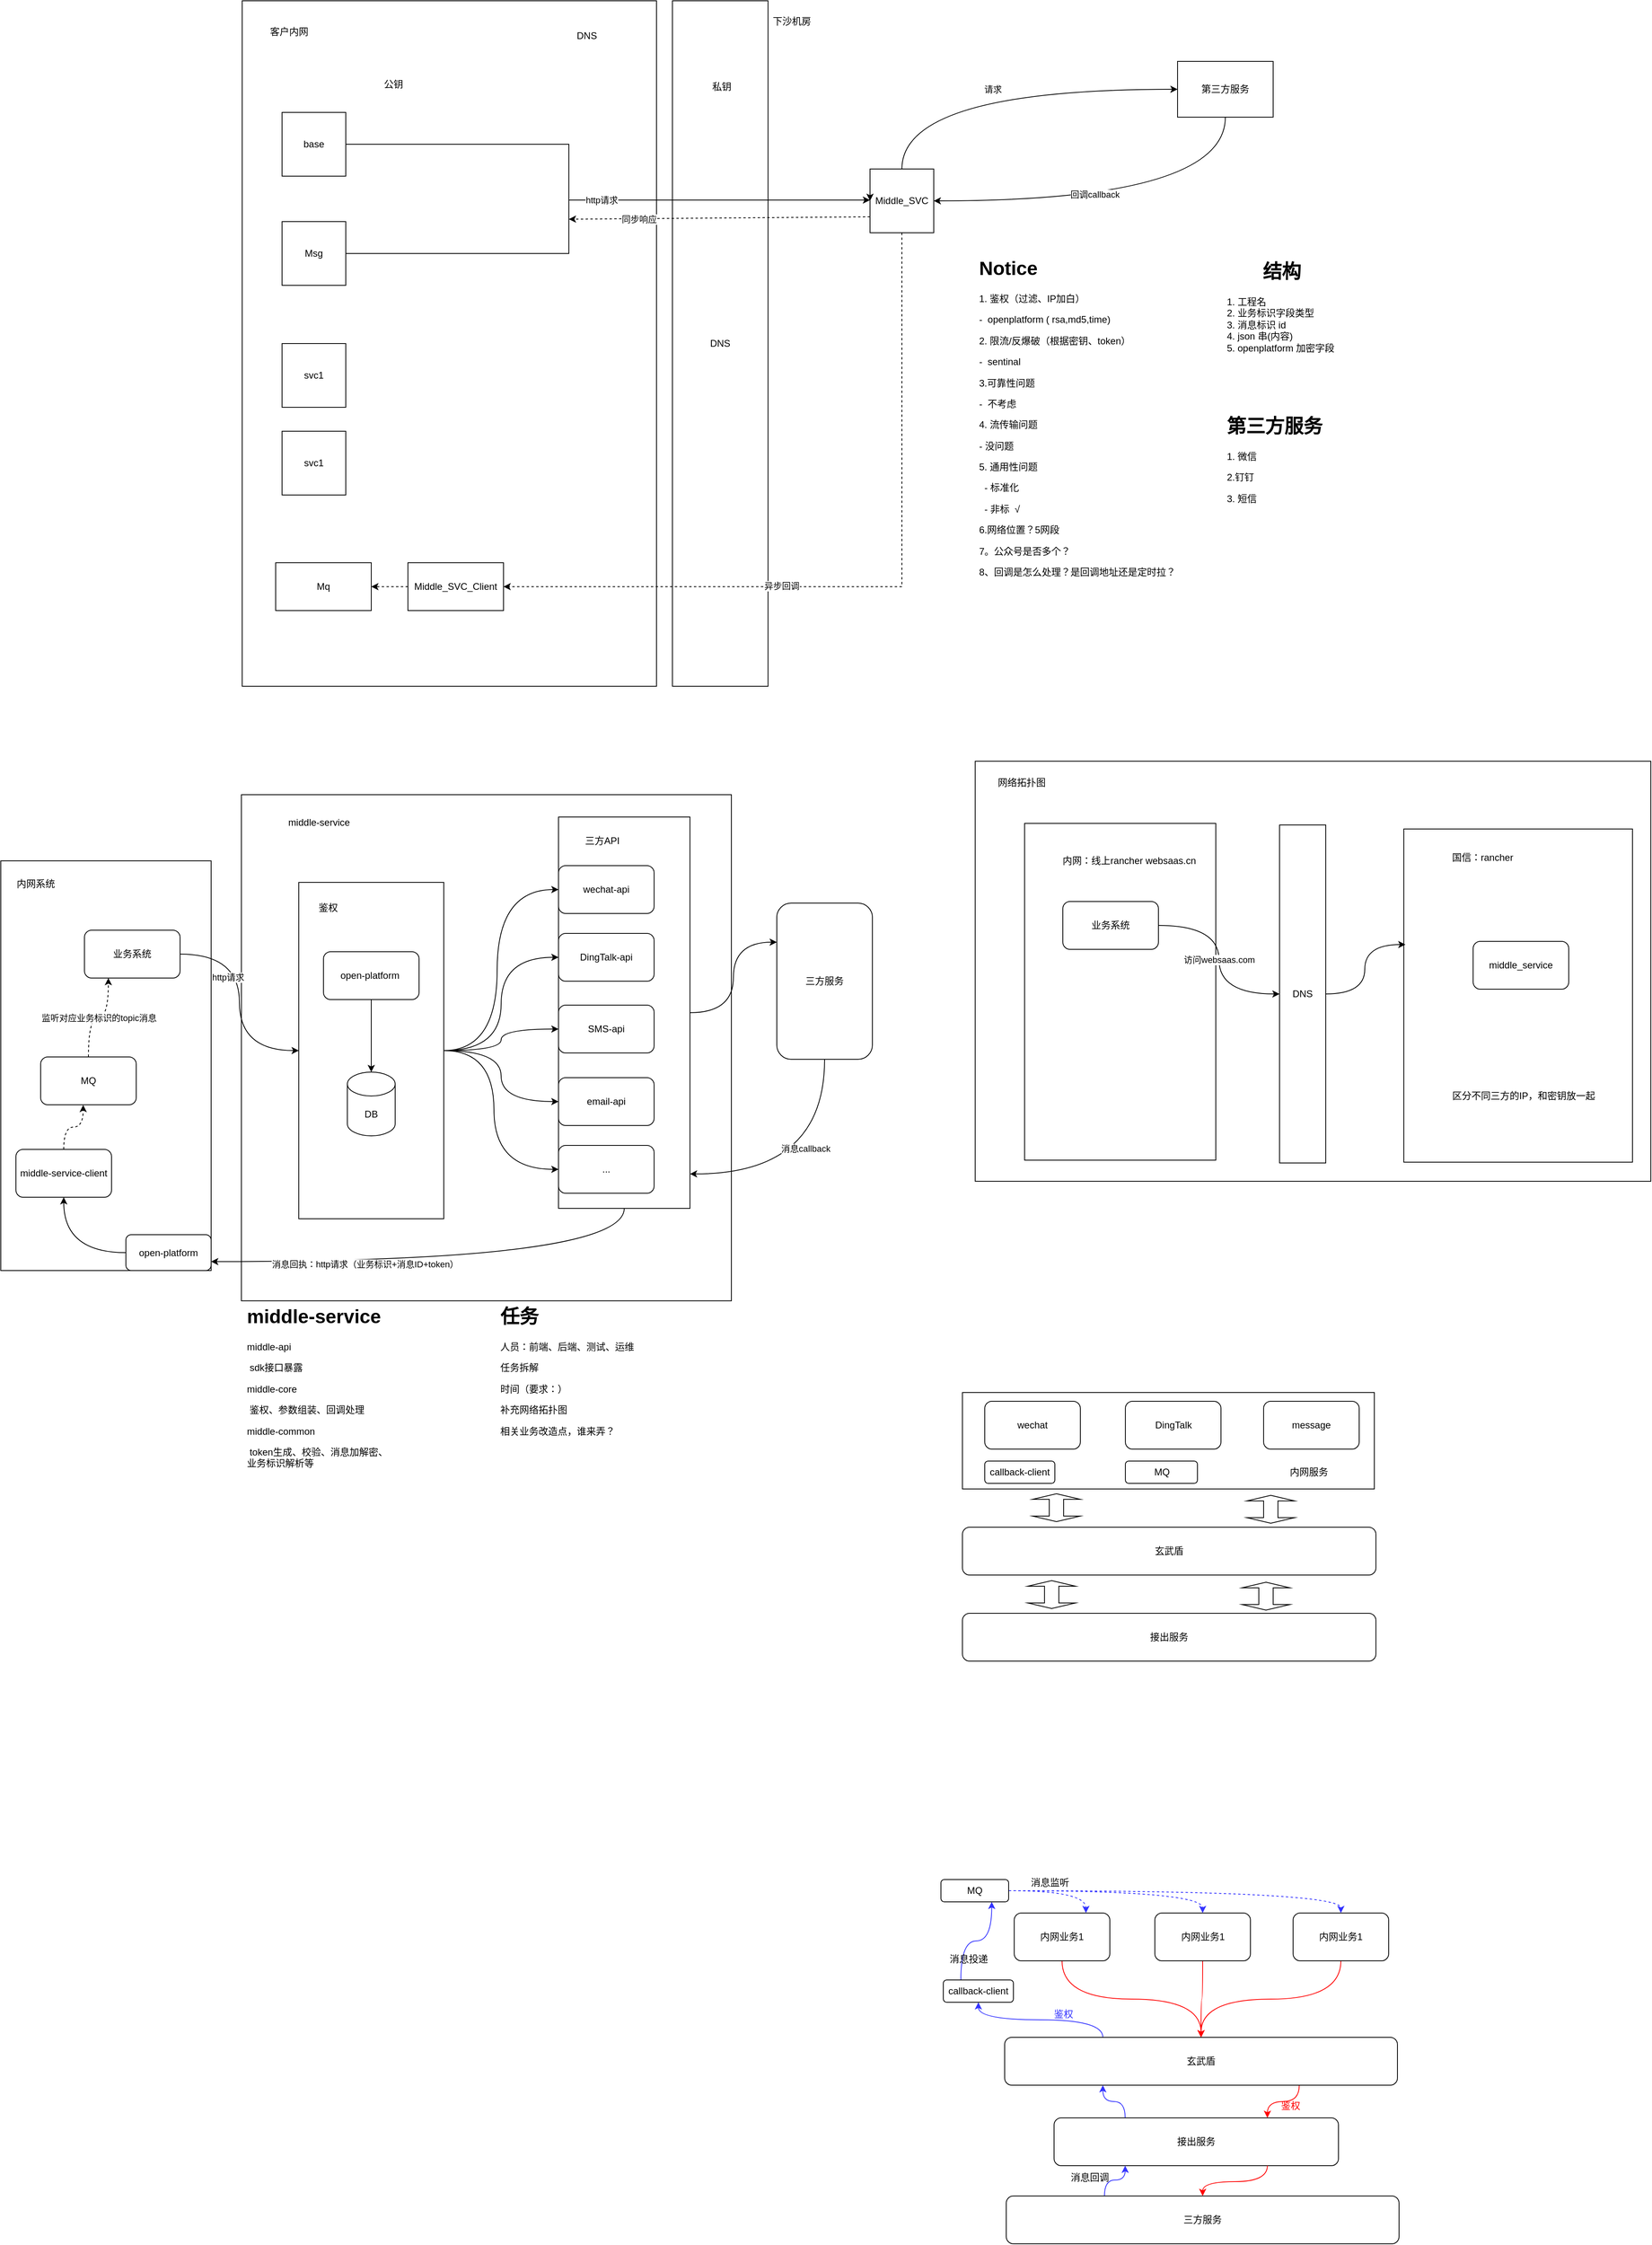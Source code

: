 <mxfile version="20.5.1" type="github">
  <diagram id="_SCIKSvTVZAReXezCKt8" name="第 1 页">
    <mxGraphModel dx="2249" dy="802" grid="0" gridSize="10" guides="1" tooltips="1" connect="1" arrows="1" fold="1" page="1" pageScale="1" pageWidth="827" pageHeight="1169" math="0" shadow="0">
      <root>
        <mxCell id="0" />
        <mxCell id="1" parent="0" />
        <mxCell id="3Cpc0HWWFPvoYlna3Dm2-43" value="" style="rounded=0;whiteSpace=wrap;html=1;" vertex="1" parent="1">
          <mxGeometry x="904" y="1766" width="517" height="121" as="geometry" />
        </mxCell>
        <mxCell id="I1Czxmr3QRIqjWYr_f1q-85" value="" style="rounded=0;whiteSpace=wrap;html=1;" parent="1" vertex="1">
          <mxGeometry x="920" y="974" width="848" height="527" as="geometry" />
        </mxCell>
        <mxCell id="I1Czxmr3QRIqjWYr_f1q-75" value="DNS" style="rounded=0;whiteSpace=wrap;html=1;" parent="1" vertex="1">
          <mxGeometry x="1302" y="1054" width="58" height="424" as="geometry" />
        </mxCell>
        <mxCell id="I1Czxmr3QRIqjWYr_f1q-80" value="" style="rounded=0;whiteSpace=wrap;html=1;" parent="1" vertex="1">
          <mxGeometry x="1458" y="1059" width="287" height="418" as="geometry" />
        </mxCell>
        <mxCell id="I1Czxmr3QRIqjWYr_f1q-78" value="" style="rounded=0;whiteSpace=wrap;html=1;" parent="1" vertex="1">
          <mxGeometry x="982" y="1052" width="240" height="422.5" as="geometry" />
        </mxCell>
        <mxCell id="I1Czxmr3QRIqjWYr_f1q-1" value="" style="rounded=0;whiteSpace=wrap;html=1;" parent="1" vertex="1">
          <mxGeometry x="-1" y="1016" width="615" height="635" as="geometry" />
        </mxCell>
        <mxCell id="I1Czxmr3QRIqjWYr_f1q-2" value="" style="rounded=0;whiteSpace=wrap;html=1;" parent="1" vertex="1">
          <mxGeometry x="-303" y="1099" width="264" height="514" as="geometry" />
        </mxCell>
        <mxCell id="I1Czxmr3QRIqjWYr_f1q-3" style="edgeStyle=orthogonalEdgeStyle;curved=1;rounded=0;orthogonalLoop=1;jettySize=auto;html=1;entryX=0;entryY=0.25;entryDx=0;entryDy=0;" parent="1" source="I1Czxmr3QRIqjWYr_f1q-4" target="I1Czxmr3QRIqjWYr_f1q-59" edge="1">
          <mxGeometry relative="1" as="geometry" />
        </mxCell>
        <mxCell id="I1Czxmr3QRIqjWYr_f1q-88" style="edgeStyle=orthogonalEdgeStyle;curved=1;rounded=0;orthogonalLoop=1;jettySize=auto;html=1;entryX=1;entryY=0.75;entryDx=0;entryDy=0;exitX=0.5;exitY=1;exitDx=0;exitDy=0;" parent="1" source="I1Czxmr3QRIqjWYr_f1q-4" target="I1Czxmr3QRIqjWYr_f1q-87" edge="1">
          <mxGeometry relative="1" as="geometry" />
        </mxCell>
        <mxCell id="I1Czxmr3QRIqjWYr_f1q-89" value="消息回执：http请求（业务标识+消息ID+token）" style="edgeLabel;html=1;align=center;verticalAlign=middle;resizable=0;points=[];" parent="I1Czxmr3QRIqjWYr_f1q-88" vertex="1" connectable="0">
          <mxGeometry x="0.341" y="3" relative="1" as="geometry">
            <mxPoint as="offset" />
          </mxGeometry>
        </mxCell>
        <mxCell id="I1Czxmr3QRIqjWYr_f1q-4" value="" style="rounded=0;whiteSpace=wrap;html=1;" parent="1" vertex="1">
          <mxGeometry x="397" y="1044" width="165" height="491" as="geometry" />
        </mxCell>
        <mxCell id="I1Czxmr3QRIqjWYr_f1q-5" style="edgeStyle=orthogonalEdgeStyle;curved=1;rounded=0;orthogonalLoop=1;jettySize=auto;html=1;exitX=1;exitY=0.5;exitDx=0;exitDy=0;entryX=0;entryY=0.5;entryDx=0;entryDy=0;" parent="1" source="I1Czxmr3QRIqjWYr_f1q-11" target="I1Czxmr3QRIqjWYr_f1q-43" edge="1">
          <mxGeometry relative="1" as="geometry">
            <Array as="points">
              <mxPoint x="320" y="1337" />
              <mxPoint x="320" y="1135" />
            </Array>
          </mxGeometry>
        </mxCell>
        <mxCell id="I1Czxmr3QRIqjWYr_f1q-6" style="edgeStyle=orthogonalEdgeStyle;curved=1;rounded=0;orthogonalLoop=1;jettySize=auto;html=1;entryX=0;entryY=0.5;entryDx=0;entryDy=0;" parent="1" source="I1Czxmr3QRIqjWYr_f1q-11" target="I1Czxmr3QRIqjWYr_f1q-44" edge="1">
          <mxGeometry relative="1" as="geometry" />
        </mxCell>
        <mxCell id="I1Czxmr3QRIqjWYr_f1q-7" style="edgeStyle=orthogonalEdgeStyle;curved=1;rounded=0;orthogonalLoop=1;jettySize=auto;html=1;entryX=0;entryY=0.5;entryDx=0;entryDy=0;" parent="1" source="I1Czxmr3QRIqjWYr_f1q-11" target="I1Czxmr3QRIqjWYr_f1q-45" edge="1">
          <mxGeometry relative="1" as="geometry" />
        </mxCell>
        <mxCell id="I1Czxmr3QRIqjWYr_f1q-8" style="edgeStyle=orthogonalEdgeStyle;curved=1;rounded=0;orthogonalLoop=1;jettySize=auto;html=1;entryX=0;entryY=0.5;entryDx=0;entryDy=0;" parent="1" source="I1Czxmr3QRIqjWYr_f1q-11" target="I1Czxmr3QRIqjWYr_f1q-53" edge="1">
          <mxGeometry relative="1" as="geometry" />
        </mxCell>
        <mxCell id="I1Czxmr3QRIqjWYr_f1q-9" style="edgeStyle=orthogonalEdgeStyle;curved=1;rounded=0;orthogonalLoop=1;jettySize=auto;html=1;entryX=0;entryY=0.5;entryDx=0;entryDy=0;" parent="1" source="I1Czxmr3QRIqjWYr_f1q-11" target="I1Czxmr3QRIqjWYr_f1q-54" edge="1">
          <mxGeometry relative="1" as="geometry">
            <Array as="points">
              <mxPoint x="316" y="1337" />
              <mxPoint x="316" y="1486" />
            </Array>
          </mxGeometry>
        </mxCell>
        <mxCell id="I1Czxmr3QRIqjWYr_f1q-11" value="" style="rounded=0;whiteSpace=wrap;html=1;" parent="1" vertex="1">
          <mxGeometry x="71" y="1126" width="182" height="422" as="geometry" />
        </mxCell>
        <mxCell id="I1Czxmr3QRIqjWYr_f1q-12" value="DNS" style="rounded=0;whiteSpace=wrap;html=1;" parent="1" vertex="1">
          <mxGeometry x="540" y="20" width="120" height="860" as="geometry" />
        </mxCell>
        <mxCell id="I1Czxmr3QRIqjWYr_f1q-13" value="" style="rounded=0;whiteSpace=wrap;html=1;" parent="1" vertex="1">
          <mxGeometry y="20" width="520" height="860" as="geometry" />
        </mxCell>
        <mxCell id="I1Czxmr3QRIqjWYr_f1q-14" style="edgeStyle=orthogonalEdgeStyle;rounded=0;orthogonalLoop=1;jettySize=auto;html=1;exitX=1;exitY=0.5;exitDx=0;exitDy=0;" parent="1" source="I1Czxmr3QRIqjWYr_f1q-15" target="I1Czxmr3QRIqjWYr_f1q-22" edge="1">
          <mxGeometry relative="1" as="geometry">
            <Array as="points">
              <mxPoint x="410" y="200" />
              <mxPoint x="410" y="270" />
            </Array>
          </mxGeometry>
        </mxCell>
        <mxCell id="I1Czxmr3QRIqjWYr_f1q-15" value="base" style="whiteSpace=wrap;html=1;aspect=fixed;" parent="1" vertex="1">
          <mxGeometry x="50" y="160" width="80" height="80" as="geometry" />
        </mxCell>
        <mxCell id="I1Czxmr3QRIqjWYr_f1q-16" style="edgeStyle=orthogonalEdgeStyle;rounded=0;orthogonalLoop=1;jettySize=auto;html=1;entryX=1;entryY=0.5;entryDx=0;entryDy=0;dashed=1;exitX=0.5;exitY=1;exitDx=0;exitDy=0;" parent="1" source="I1Czxmr3QRIqjWYr_f1q-22" target="I1Czxmr3QRIqjWYr_f1q-41" edge="1">
          <mxGeometry relative="1" as="geometry">
            <Array as="points">
              <mxPoint x="828" y="755" />
            </Array>
          </mxGeometry>
        </mxCell>
        <mxCell id="I1Czxmr3QRIqjWYr_f1q-17" value="异步回调" style="edgeLabel;html=1;align=center;verticalAlign=middle;resizable=0;points=[];" parent="I1Czxmr3QRIqjWYr_f1q-16" vertex="1" connectable="0">
          <mxGeometry x="0.262" y="-1" relative="1" as="geometry">
            <mxPoint as="offset" />
          </mxGeometry>
        </mxCell>
        <mxCell id="I1Czxmr3QRIqjWYr_f1q-18" style="edgeStyle=orthogonalEdgeStyle;rounded=0;orthogonalLoop=1;jettySize=auto;html=1;entryX=0;entryY=0.5;entryDx=0;entryDy=0;curved=1;exitX=0.5;exitY=0;exitDx=0;exitDy=0;" parent="1" source="I1Czxmr3QRIqjWYr_f1q-22" target="I1Czxmr3QRIqjWYr_f1q-39" edge="1">
          <mxGeometry relative="1" as="geometry">
            <mxPoint x="967" y="354" as="sourcePoint" />
          </mxGeometry>
        </mxCell>
        <mxCell id="I1Czxmr3QRIqjWYr_f1q-19" value="请求" style="edgeLabel;html=1;align=center;verticalAlign=middle;resizable=0;points=[];" parent="I1Czxmr3QRIqjWYr_f1q-18" vertex="1" connectable="0">
          <mxGeometry x="-0.041" relative="1" as="geometry">
            <mxPoint as="offset" />
          </mxGeometry>
        </mxCell>
        <mxCell id="I1Czxmr3QRIqjWYr_f1q-20" style="rounded=0;orthogonalLoop=1;jettySize=auto;html=1;exitX=0;exitY=0.75;exitDx=0;exitDy=0;dashed=1;" parent="1" source="I1Czxmr3QRIqjWYr_f1q-22" edge="1">
          <mxGeometry relative="1" as="geometry">
            <mxPoint x="410" y="294" as="targetPoint" />
          </mxGeometry>
        </mxCell>
        <mxCell id="I1Czxmr3QRIqjWYr_f1q-21" value="同步响应" style="edgeLabel;html=1;align=center;verticalAlign=middle;resizable=0;points=[];" parent="I1Czxmr3QRIqjWYr_f1q-20" vertex="1" connectable="0">
          <mxGeometry x="0.1" y="3" relative="1" as="geometry">
            <mxPoint x="-82" y="-2" as="offset" />
          </mxGeometry>
        </mxCell>
        <mxCell id="I1Czxmr3QRIqjWYr_f1q-22" value="Middle_SVC" style="whiteSpace=wrap;html=1;aspect=fixed;" parent="1" vertex="1">
          <mxGeometry x="788" y="231" width="80" height="80" as="geometry" />
        </mxCell>
        <mxCell id="I1Czxmr3QRIqjWYr_f1q-25" style="edgeStyle=orthogonalEdgeStyle;rounded=0;orthogonalLoop=1;jettySize=auto;html=1;exitX=1;exitY=0.5;exitDx=0;exitDy=0;entryX=0;entryY=0.5;entryDx=0;entryDy=0;" parent="1" source="I1Czxmr3QRIqjWYr_f1q-26" target="I1Czxmr3QRIqjWYr_f1q-22" edge="1">
          <mxGeometry relative="1" as="geometry">
            <Array as="points">
              <mxPoint x="410" y="337" />
              <mxPoint x="410" y="270" />
            </Array>
          </mxGeometry>
        </mxCell>
        <mxCell id="I1Czxmr3QRIqjWYr_f1q-68" value="http请求" style="edgeLabel;html=1;align=center;verticalAlign=middle;resizable=0;points=[];" parent="I1Czxmr3QRIqjWYr_f1q-25" vertex="1" connectable="0">
          <mxGeometry x="0.068" relative="1" as="geometry">
            <mxPoint as="offset" />
          </mxGeometry>
        </mxCell>
        <mxCell id="I1Czxmr3QRIqjWYr_f1q-26" value="Msg" style="whiteSpace=wrap;html=1;aspect=fixed;" parent="1" vertex="1">
          <mxGeometry x="50" y="297" width="80" height="80" as="geometry" />
        </mxCell>
        <mxCell id="I1Czxmr3QRIqjWYr_f1q-27" value="svc1" style="whiteSpace=wrap;html=1;aspect=fixed;" parent="1" vertex="1">
          <mxGeometry x="50" y="450" width="80" height="80" as="geometry" />
        </mxCell>
        <mxCell id="I1Czxmr3QRIqjWYr_f1q-30" value="svc1" style="whiteSpace=wrap;html=1;aspect=fixed;" parent="1" vertex="1">
          <mxGeometry x="50" y="560" width="80" height="80" as="geometry" />
        </mxCell>
        <mxCell id="I1Czxmr3QRIqjWYr_f1q-31" value="DNS" style="text;strokeColor=none;fillColor=none;spacingLeft=4;spacingRight=4;overflow=hidden;rotatable=0;points=[[0,0.5],[1,0.5]];portConstraint=eastwest;fontSize=12;" parent="1" vertex="1">
          <mxGeometry x="414" y="50" width="70" height="30" as="geometry" />
        </mxCell>
        <mxCell id="I1Czxmr3QRIqjWYr_f1q-32" value="私钥" style="text;html=1;strokeColor=none;fillColor=none;align=center;verticalAlign=middle;whiteSpace=wrap;rounded=0;" parent="1" vertex="1">
          <mxGeometry x="572" y="113" width="60" height="30" as="geometry" />
        </mxCell>
        <mxCell id="I1Czxmr3QRIqjWYr_f1q-33" value="公钥" style="text;html=1;strokeColor=none;fillColor=none;align=center;verticalAlign=middle;whiteSpace=wrap;rounded=0;" parent="1" vertex="1">
          <mxGeometry x="160" y="110" width="60" height="30" as="geometry" />
        </mxCell>
        <mxCell id="I1Czxmr3QRIqjWYr_f1q-34" value="&lt;h1&gt;第三方服务&lt;/h1&gt;&lt;p&gt;1. 微信&lt;/p&gt;&lt;p&gt;2.钉钉&lt;/p&gt;&lt;p&gt;3. 短信&lt;/p&gt;&lt;p&gt;&lt;br&gt;&lt;/p&gt;" style="text;html=1;strokeColor=none;fillColor=none;spacing=5;spacingTop=-20;whiteSpace=wrap;overflow=hidden;rounded=0;" parent="1" vertex="1">
          <mxGeometry x="1231" y="534" width="190" height="120" as="geometry" />
        </mxCell>
        <mxCell id="I1Czxmr3QRIqjWYr_f1q-35" value="&lt;h1&gt;Notice&lt;/h1&gt;&lt;p&gt;1. 鉴权（过滤、IP加白）&lt;/p&gt;&lt;p&gt;-&amp;nbsp; openplatform ( rsa,md5,time)&lt;/p&gt;&lt;p&gt;2. 限流/反爆破（根据密钥、token）&lt;/p&gt;&lt;p&gt;-&amp;nbsp; sentinal&lt;/p&gt;&lt;p&gt;3.可靠性问题&lt;/p&gt;&lt;p&gt;-&amp;nbsp; 不考虑&lt;/p&gt;&lt;p&gt;4. 流传输问题&lt;/p&gt;&lt;p&gt;- 没问题&lt;/p&gt;&lt;p&gt;5. 通用性问题&lt;/p&gt;&lt;p&gt;&amp;nbsp; - 标准化&lt;/p&gt;&lt;p&gt;&amp;nbsp; - 非标&amp;nbsp; √&lt;/p&gt;&lt;p&gt;6.网络位置？5网段&lt;/p&gt;&lt;p&gt;7。公众号是否多个？&lt;/p&gt;&lt;p&gt;8、回调是怎么处理？是回调地址还是定时拉？&lt;/p&gt;&lt;p&gt;&lt;br&gt;&lt;/p&gt;&lt;p&gt;&lt;br&gt;&lt;/p&gt;" style="text;html=1;strokeColor=none;fillColor=none;spacing=5;spacingTop=-20;whiteSpace=wrap;overflow=hidden;rounded=0;" parent="1" vertex="1">
          <mxGeometry x="920" y="336" width="257" height="447" as="geometry" />
        </mxCell>
        <mxCell id="I1Czxmr3QRIqjWYr_f1q-36" value="Mq" style="rounded=0;whiteSpace=wrap;html=1;" parent="1" vertex="1">
          <mxGeometry x="42" y="725" width="120" height="60" as="geometry" />
        </mxCell>
        <mxCell id="I1Czxmr3QRIqjWYr_f1q-69" style="edgeStyle=orthogonalEdgeStyle;rounded=0;orthogonalLoop=1;jettySize=auto;html=1;entryX=1;entryY=0.5;entryDx=0;entryDy=0;curved=1;exitX=0.5;exitY=1;exitDx=0;exitDy=0;" parent="1" source="I1Czxmr3QRIqjWYr_f1q-39" target="I1Czxmr3QRIqjWYr_f1q-22" edge="1">
          <mxGeometry relative="1" as="geometry" />
        </mxCell>
        <mxCell id="I1Czxmr3QRIqjWYr_f1q-70" value="回调callback" style="edgeLabel;html=1;align=center;verticalAlign=middle;resizable=0;points=[];" parent="I1Czxmr3QRIqjWYr_f1q-69" vertex="1" connectable="0">
          <mxGeometry x="0.145" y="-8" relative="1" as="geometry">
            <mxPoint as="offset" />
          </mxGeometry>
        </mxCell>
        <mxCell id="I1Czxmr3QRIqjWYr_f1q-39" value="第三方服务" style="rounded=0;whiteSpace=wrap;html=1;" parent="1" vertex="1">
          <mxGeometry x="1174" y="96" width="120" height="70" as="geometry" />
        </mxCell>
        <mxCell id="I1Czxmr3QRIqjWYr_f1q-40" style="edgeStyle=orthogonalEdgeStyle;curved=1;rounded=0;orthogonalLoop=1;jettySize=auto;html=1;exitX=0;exitY=0.5;exitDx=0;exitDy=0;entryX=1;entryY=0.5;entryDx=0;entryDy=0;dashed=1;" parent="1" source="I1Czxmr3QRIqjWYr_f1q-41" target="I1Czxmr3QRIqjWYr_f1q-36" edge="1">
          <mxGeometry relative="1" as="geometry" />
        </mxCell>
        <mxCell id="I1Czxmr3QRIqjWYr_f1q-41" value="Middle_SVC_Client" style="rounded=0;whiteSpace=wrap;html=1;" parent="1" vertex="1">
          <mxGeometry x="208" y="725" width="120" height="60" as="geometry" />
        </mxCell>
        <mxCell id="I1Czxmr3QRIqjWYr_f1q-42" value="&lt;h1 style=&quot;text-align: center;&quot;&gt;结构&lt;/h1&gt;&lt;h1&gt;&lt;div style=&quot;font-size: 12px; font-weight: 400;&quot;&gt;1. 工程名&lt;/div&gt;&lt;div style=&quot;font-size: 12px; font-weight: 400;&quot;&gt;&lt;span data-darkreader-inline-bgcolor=&quot;&quot; style=&quot;background-color: initial; --darkreader-inline-bgcolor: initial;&quot;&gt;2. 业务标识字段类型&lt;/span&gt;&lt;/div&gt;&lt;div style=&quot;font-size: 12px; font-weight: 400;&quot;&gt;&lt;span data-darkreader-inline-bgcolor=&quot;&quot; style=&quot;background-color: initial; --darkreader-inline-bgcolor: initial;&quot;&gt;3. 消息标识 id&amp;nbsp; &amp;nbsp; &amp;nbsp;&amp;nbsp;&lt;/span&gt;&lt;/div&gt;&lt;div style=&quot;font-size: 12px; font-weight: 400;&quot;&gt;&lt;span data-darkreader-inline-bgcolor=&quot;&quot; style=&quot;background-color: initial; --darkreader-inline-bgcolor: initial;&quot;&gt;4. json 串(内容)&lt;/span&gt;&lt;/div&gt;&lt;div style=&quot;font-size: 12px; font-weight: 400;&quot;&gt;&lt;span data-darkreader-inline-bgcolor=&quot;&quot; style=&quot;background-color: initial; --darkreader-inline-bgcolor: initial;&quot;&gt;5. openplatform 加密字段&amp;nbsp;&lt;/span&gt;&lt;/div&gt;&lt;/h1&gt;" style="text;html=1;strokeColor=none;fillColor=none;spacing=5;spacingTop=-20;whiteSpace=wrap;overflow=hidden;rounded=0;" parent="1" vertex="1">
          <mxGeometry x="1231" y="340" width="215" height="158" as="geometry" />
        </mxCell>
        <mxCell id="I1Czxmr3QRIqjWYr_f1q-43" value="wechat-api" style="rounded=1;whiteSpace=wrap;html=1;" parent="1" vertex="1">
          <mxGeometry x="397" y="1105" width="120" height="60" as="geometry" />
        </mxCell>
        <mxCell id="I1Czxmr3QRIqjWYr_f1q-44" value="DingTalk-api" style="rounded=1;whiteSpace=wrap;html=1;" parent="1" vertex="1">
          <mxGeometry x="397" y="1190" width="120" height="60" as="geometry" />
        </mxCell>
        <mxCell id="I1Czxmr3QRIqjWYr_f1q-45" value="SMS-api" style="rounded=1;whiteSpace=wrap;html=1;" parent="1" vertex="1">
          <mxGeometry x="397" y="1280" width="120" height="60" as="geometry" />
        </mxCell>
        <mxCell id="I1Czxmr3QRIqjWYr_f1q-46" value="&lt;span style=&quot;text-align: left;&quot;&gt;open-platform&amp;nbsp;&lt;/span&gt;" style="rounded=1;whiteSpace=wrap;html=1;" parent="1" vertex="1">
          <mxGeometry x="102" y="1213" width="120" height="60" as="geometry" />
        </mxCell>
        <mxCell id="I1Czxmr3QRIqjWYr_f1q-47" value="DB" style="shape=cylinder3;whiteSpace=wrap;html=1;boundedLbl=1;backgroundOutline=1;size=15;" parent="1" vertex="1">
          <mxGeometry x="132" y="1364" width="60" height="80" as="geometry" />
        </mxCell>
        <mxCell id="I1Czxmr3QRIqjWYr_f1q-48" style="edgeStyle=orthogonalEdgeStyle;curved=1;rounded=0;orthogonalLoop=1;jettySize=auto;html=1;entryX=0.5;entryY=0;entryDx=0;entryDy=0;entryPerimeter=0;exitX=0.5;exitY=1;exitDx=0;exitDy=0;" parent="1" source="I1Czxmr3QRIqjWYr_f1q-46" target="I1Czxmr3QRIqjWYr_f1q-47" edge="1">
          <mxGeometry relative="1" as="geometry">
            <mxPoint x="148" y="1325" as="sourcePoint" />
          </mxGeometry>
        </mxCell>
        <mxCell id="I1Czxmr3QRIqjWYr_f1q-49" value="鉴权" style="text;html=1;strokeColor=none;fillColor=none;align=center;verticalAlign=middle;whiteSpace=wrap;rounded=0;" parent="1" vertex="1">
          <mxGeometry x="78" y="1143" width="60" height="30" as="geometry" />
        </mxCell>
        <mxCell id="I1Czxmr3QRIqjWYr_f1q-50" style="edgeStyle=orthogonalEdgeStyle;curved=1;rounded=0;orthogonalLoop=1;jettySize=auto;html=1;" parent="1" source="I1Czxmr3QRIqjWYr_f1q-52" target="I1Czxmr3QRIqjWYr_f1q-11" edge="1">
          <mxGeometry relative="1" as="geometry" />
        </mxCell>
        <mxCell id="I1Czxmr3QRIqjWYr_f1q-51" value="http请求" style="edgeLabel;html=1;align=center;verticalAlign=middle;resizable=0;points=[];" parent="I1Czxmr3QRIqjWYr_f1q-50" vertex="1" connectable="0">
          <mxGeometry x="-0.236" y="-15" relative="1" as="geometry">
            <mxPoint as="offset" />
          </mxGeometry>
        </mxCell>
        <mxCell id="I1Czxmr3QRIqjWYr_f1q-52" value="业务系统" style="rounded=1;whiteSpace=wrap;html=1;" parent="1" vertex="1">
          <mxGeometry x="-198" y="1186" width="120" height="60" as="geometry" />
        </mxCell>
        <mxCell id="I1Czxmr3QRIqjWYr_f1q-53" value="email-api" style="rounded=1;whiteSpace=wrap;html=1;" parent="1" vertex="1">
          <mxGeometry x="397" y="1371" width="120" height="60" as="geometry" />
        </mxCell>
        <mxCell id="I1Czxmr3QRIqjWYr_f1q-54" value="..." style="rounded=1;whiteSpace=wrap;html=1;" parent="1" vertex="1">
          <mxGeometry x="397" y="1456" width="120" height="60" as="geometry" />
        </mxCell>
        <mxCell id="I1Czxmr3QRIqjWYr_f1q-55" value="三方API" style="text;html=1;strokeColor=none;fillColor=none;align=center;verticalAlign=middle;whiteSpace=wrap;rounded=0;" parent="1" vertex="1">
          <mxGeometry x="422" y="1059" width="60" height="30" as="geometry" />
        </mxCell>
        <mxCell id="I1Czxmr3QRIqjWYr_f1q-58" value="消息callback" style="edgeStyle=orthogonalEdgeStyle;curved=1;rounded=0;orthogonalLoop=1;jettySize=auto;html=1;exitX=0.5;exitY=1;exitDx=0;exitDy=0;entryX=1;entryY=0.912;entryDx=0;entryDy=0;entryPerimeter=0;" parent="1" source="I1Czxmr3QRIqjWYr_f1q-59" target="I1Czxmr3QRIqjWYr_f1q-4" edge="1">
          <mxGeometry x="-0.287" y="-24" relative="1" as="geometry">
            <mxPoint x="561" y="1484" as="targetPoint" />
            <mxPoint as="offset" />
          </mxGeometry>
        </mxCell>
        <mxCell id="I1Czxmr3QRIqjWYr_f1q-59" value="三方服务" style="rounded=1;whiteSpace=wrap;html=1;" parent="1" vertex="1">
          <mxGeometry x="671" y="1152" width="120" height="196" as="geometry" />
        </mxCell>
        <mxCell id="I1Czxmr3QRIqjWYr_f1q-60" value="监听对应业务标识的topic消息" style="edgeStyle=orthogonalEdgeStyle;curved=1;rounded=0;orthogonalLoop=1;jettySize=auto;html=1;entryX=0.25;entryY=1;entryDx=0;entryDy=0;dashed=1;" parent="1" source="I1Czxmr3QRIqjWYr_f1q-61" target="I1Czxmr3QRIqjWYr_f1q-52" edge="1">
          <mxGeometry relative="1" as="geometry" />
        </mxCell>
        <mxCell id="I1Czxmr3QRIqjWYr_f1q-61" value="MQ" style="rounded=1;whiteSpace=wrap;html=1;" parent="1" vertex="1">
          <mxGeometry x="-253" y="1345" width="120" height="60" as="geometry" />
        </mxCell>
        <mxCell id="I1Czxmr3QRIqjWYr_f1q-62" style="edgeStyle=orthogonalEdgeStyle;curved=1;rounded=0;orthogonalLoop=1;jettySize=auto;html=1;entryX=0.445;entryY=1.004;entryDx=0;entryDy=0;entryPerimeter=0;dashed=1;" parent="1" source="I1Czxmr3QRIqjWYr_f1q-63" target="I1Czxmr3QRIqjWYr_f1q-61" edge="1">
          <mxGeometry relative="1" as="geometry" />
        </mxCell>
        <mxCell id="I1Czxmr3QRIqjWYr_f1q-63" value="middle-service-client" style="rounded=1;whiteSpace=wrap;html=1;" parent="1" vertex="1">
          <mxGeometry x="-284" y="1461" width="120" height="60" as="geometry" />
        </mxCell>
        <mxCell id="I1Czxmr3QRIqjWYr_f1q-64" value="内网系统" style="text;html=1;strokeColor=none;fillColor=none;align=center;verticalAlign=middle;whiteSpace=wrap;rounded=0;" parent="1" vertex="1">
          <mxGeometry x="-289" y="1113" width="60" height="30" as="geometry" />
        </mxCell>
        <mxCell id="I1Czxmr3QRIqjWYr_f1q-65" value="middle-service" style="text;html=1;strokeColor=none;fillColor=none;align=center;verticalAlign=middle;whiteSpace=wrap;rounded=0;" parent="1" vertex="1">
          <mxGeometry x="42" y="1036" width="109" height="30" as="geometry" />
        </mxCell>
        <mxCell id="I1Czxmr3QRIqjWYr_f1q-66" value="客户内网" style="text;html=1;strokeColor=none;fillColor=none;align=center;verticalAlign=middle;whiteSpace=wrap;rounded=0;" parent="1" vertex="1">
          <mxGeometry x="29" y="44" width="60" height="30" as="geometry" />
        </mxCell>
        <mxCell id="I1Czxmr3QRIqjWYr_f1q-67" value="下沙机房" style="text;html=1;strokeColor=none;fillColor=none;align=center;verticalAlign=middle;whiteSpace=wrap;rounded=0;" parent="1" vertex="1">
          <mxGeometry x="660" y="31" width="60" height="30" as="geometry" />
        </mxCell>
        <mxCell id="I1Czxmr3QRIqjWYr_f1q-72" value="&lt;h1&gt;middle-service&lt;/h1&gt;&lt;p&gt;middle-api&lt;/p&gt;&lt;p&gt;&lt;span style=&quot;white-space: pre;&quot;&gt; &lt;/span&gt;sdk接口暴露&lt;br&gt;&lt;/p&gt;&lt;p&gt;middle-core&lt;/p&gt;&lt;p&gt;&lt;span style=&quot;white-space: pre;&quot;&gt; &lt;/span&gt;鉴权、参数组装、回调处理&lt;br&gt;&lt;/p&gt;&lt;p&gt;middle-common&lt;/p&gt;&lt;p&gt;&lt;span style=&quot;white-space: pre;&quot;&gt; &lt;/span&gt;token生成、校验、消息加解密、业务标识解析等&lt;br&gt;&lt;/p&gt;" style="text;html=1;strokeColor=none;fillColor=none;spacing=5;spacingTop=-20;whiteSpace=wrap;overflow=hidden;rounded=0;" parent="1" vertex="1">
          <mxGeometry x="1" y="1651" width="189" height="216" as="geometry" />
        </mxCell>
        <mxCell id="I1Czxmr3QRIqjWYr_f1q-73" value="&lt;h1&gt;任务&lt;/h1&gt;&lt;p&gt;人员：前端、后端、测试、运维&lt;/p&gt;&lt;p&gt;任务拆解&lt;/p&gt;&lt;p&gt;时间（要求：）&lt;/p&gt;&lt;p&gt;补充网络拓扑图&lt;/p&gt;&lt;p&gt;相关业务改造点，谁来弄？&lt;/p&gt;" style="text;html=1;strokeColor=none;fillColor=none;spacing=5;spacingTop=-20;whiteSpace=wrap;overflow=hidden;rounded=0;" parent="1" vertex="1">
          <mxGeometry x="319" y="1651" width="190" height="188" as="geometry" />
        </mxCell>
        <mxCell id="I1Czxmr3QRIqjWYr_f1q-77" value="访问websaas.com" style="edgeStyle=orthogonalEdgeStyle;rounded=0;orthogonalLoop=1;jettySize=auto;html=1;curved=1;" parent="1" source="I1Czxmr3QRIqjWYr_f1q-74" target="I1Czxmr3QRIqjWYr_f1q-75" edge="1">
          <mxGeometry relative="1" as="geometry" />
        </mxCell>
        <mxCell id="I1Czxmr3QRIqjWYr_f1q-74" value="业务系统" style="rounded=1;whiteSpace=wrap;html=1;" parent="1" vertex="1">
          <mxGeometry x="1030" y="1150" width="120" height="60" as="geometry" />
        </mxCell>
        <mxCell id="I1Czxmr3QRIqjWYr_f1q-82" style="edgeStyle=orthogonalEdgeStyle;curved=1;rounded=0;orthogonalLoop=1;jettySize=auto;html=1;entryX=0.007;entryY=0.347;entryDx=0;entryDy=0;entryPerimeter=0;" parent="1" source="I1Czxmr3QRIqjWYr_f1q-75" target="I1Czxmr3QRIqjWYr_f1q-80" edge="1">
          <mxGeometry relative="1" as="geometry" />
        </mxCell>
        <mxCell id="I1Czxmr3QRIqjWYr_f1q-76" value="middle_service" style="rounded=1;whiteSpace=wrap;html=1;" parent="1" vertex="1">
          <mxGeometry x="1545" y="1200" width="120" height="60" as="geometry" />
        </mxCell>
        <mxCell id="I1Czxmr3QRIqjWYr_f1q-79" value="内网：线上rancher websaas.cn" style="text;html=1;strokeColor=none;fillColor=none;align=center;verticalAlign=middle;whiteSpace=wrap;rounded=0;" parent="1" vertex="1">
          <mxGeometry x="1011" y="1084" width="205" height="30" as="geometry" />
        </mxCell>
        <mxCell id="I1Czxmr3QRIqjWYr_f1q-81" value="国信：rancher" style="text;html=1;strokeColor=none;fillColor=none;align=center;verticalAlign=middle;whiteSpace=wrap;rounded=0;" parent="1" vertex="1">
          <mxGeometry x="1490" y="1080" width="134" height="30" as="geometry" />
        </mxCell>
        <mxCell id="I1Czxmr3QRIqjWYr_f1q-84" value="区分不同三方的IP，和密钥放一起" style="text;html=1;strokeColor=none;fillColor=none;align=center;verticalAlign=middle;whiteSpace=wrap;rounded=0;" parent="1" vertex="1">
          <mxGeometry x="1512" y="1379" width="193" height="30" as="geometry" />
        </mxCell>
        <mxCell id="I1Czxmr3QRIqjWYr_f1q-86" value="网络拓扑图" style="text;html=1;strokeColor=none;fillColor=none;align=center;verticalAlign=middle;whiteSpace=wrap;rounded=0;" parent="1" vertex="1">
          <mxGeometry x="922" y="986" width="113" height="30" as="geometry" />
        </mxCell>
        <mxCell id="I1Czxmr3QRIqjWYr_f1q-90" style="edgeStyle=orthogonalEdgeStyle;curved=1;rounded=0;orthogonalLoop=1;jettySize=auto;html=1;entryX=0.5;entryY=1;entryDx=0;entryDy=0;" parent="1" source="I1Czxmr3QRIqjWYr_f1q-87" target="I1Czxmr3QRIqjWYr_f1q-63" edge="1">
          <mxGeometry relative="1" as="geometry" />
        </mxCell>
        <mxCell id="I1Czxmr3QRIqjWYr_f1q-87" value="open-platform" style="rounded=1;whiteSpace=wrap;html=1;" parent="1" vertex="1">
          <mxGeometry x="-146" y="1568" width="107" height="45" as="geometry" />
        </mxCell>
        <mxCell id="3Cpc0HWWFPvoYlna3Dm2-1" value="wechat" style="rounded=1;whiteSpace=wrap;html=1;" vertex="1" parent="1">
          <mxGeometry x="932" y="1777" width="120" height="60" as="geometry" />
        </mxCell>
        <mxCell id="3Cpc0HWWFPvoYlna3Dm2-2" value="DingTalk" style="rounded=1;whiteSpace=wrap;html=1;" vertex="1" parent="1">
          <mxGeometry x="1108.5" y="1777" width="120" height="60" as="geometry" />
        </mxCell>
        <mxCell id="3Cpc0HWWFPvoYlna3Dm2-3" value="message" style="rounded=1;whiteSpace=wrap;html=1;" vertex="1" parent="1">
          <mxGeometry x="1282" y="1777" width="120" height="60" as="geometry" />
        </mxCell>
        <mxCell id="3Cpc0HWWFPvoYlna3Dm2-4" value="玄武盾" style="rounded=1;whiteSpace=wrap;html=1;" vertex="1" parent="1">
          <mxGeometry x="904" y="1935" width="519" height="60" as="geometry" />
        </mxCell>
        <mxCell id="3Cpc0HWWFPvoYlna3Dm2-6" value="接出服务" style="rounded=1;whiteSpace=wrap;html=1;" vertex="1" parent="1">
          <mxGeometry x="904" y="2043" width="519" height="60" as="geometry" />
        </mxCell>
        <mxCell id="3Cpc0HWWFPvoYlna3Dm2-14" value="callback-client" style="rounded=1;whiteSpace=wrap;html=1;" vertex="1" parent="1">
          <mxGeometry x="932" y="1852" width="88" height="28" as="geometry" />
        </mxCell>
        <mxCell id="3Cpc0HWWFPvoYlna3Dm2-16" value="MQ" style="rounded=1;whiteSpace=wrap;html=1;" vertex="1" parent="1">
          <mxGeometry x="1108.5" y="1852" width="90.5" height="28" as="geometry" />
        </mxCell>
        <mxCell id="3Cpc0HWWFPvoYlna3Dm2-24" style="edgeStyle=orthogonalEdgeStyle;rounded=0;orthogonalLoop=1;jettySize=auto;html=1;curved=1;fillColor=#FF0000;strokeColor=#FF0000;" edge="1" parent="1" source="3Cpc0HWWFPvoYlna3Dm2-25" target="3Cpc0HWWFPvoYlna3Dm2-32">
          <mxGeometry relative="1" as="geometry" />
        </mxCell>
        <mxCell id="3Cpc0HWWFPvoYlna3Dm2-25" value="内网业务1" style="rounded=1;whiteSpace=wrap;html=1;" vertex="1" parent="1">
          <mxGeometry x="969" y="2419" width="120" height="60" as="geometry" />
        </mxCell>
        <mxCell id="3Cpc0HWWFPvoYlna3Dm2-26" value="" style="edgeStyle=orthogonalEdgeStyle;rounded=0;orthogonalLoop=1;jettySize=auto;html=1;curved=1;fillColor=#FF0000;strokeColor=#FF0000;" edge="1" parent="1" source="3Cpc0HWWFPvoYlna3Dm2-27" target="3Cpc0HWWFPvoYlna3Dm2-32">
          <mxGeometry relative="1" as="geometry" />
        </mxCell>
        <mxCell id="3Cpc0HWWFPvoYlna3Dm2-27" value="内网业务1" style="rounded=1;whiteSpace=wrap;html=1;" vertex="1" parent="1">
          <mxGeometry x="1145.5" y="2419" width="120" height="60" as="geometry" />
        </mxCell>
        <mxCell id="3Cpc0HWWFPvoYlna3Dm2-28" style="edgeStyle=orthogonalEdgeStyle;rounded=0;orthogonalLoop=1;jettySize=auto;html=1;entryX=0.5;entryY=0;entryDx=0;entryDy=0;curved=1;fillColor=#FF0000;strokeColor=#FF0000;" edge="1" parent="1" source="3Cpc0HWWFPvoYlna3Dm2-29" target="3Cpc0HWWFPvoYlna3Dm2-32">
          <mxGeometry relative="1" as="geometry" />
        </mxCell>
        <mxCell id="3Cpc0HWWFPvoYlna3Dm2-29" value="内网业务1" style="rounded=1;whiteSpace=wrap;html=1;" vertex="1" parent="1">
          <mxGeometry x="1319" y="2419" width="120" height="60" as="geometry" />
        </mxCell>
        <mxCell id="3Cpc0HWWFPvoYlna3Dm2-30" value="" style="edgeStyle=orthogonalEdgeStyle;rounded=0;orthogonalLoop=1;jettySize=auto;html=1;fillColor=#FF0000;strokeColor=#FF0000;exitX=0.75;exitY=1;exitDx=0;exitDy=0;curved=1;entryX=0.75;entryY=0;entryDx=0;entryDy=0;" edge="1" parent="1" source="3Cpc0HWWFPvoYlna3Dm2-32" target="3Cpc0HWWFPvoYlna3Dm2-34">
          <mxGeometry relative="1" as="geometry" />
        </mxCell>
        <mxCell id="3Cpc0HWWFPvoYlna3Dm2-31" style="edgeStyle=orthogonalEdgeStyle;curved=1;rounded=0;orthogonalLoop=1;jettySize=auto;html=1;exitX=0.25;exitY=0;exitDx=0;exitDy=0;entryX=0.5;entryY=1;entryDx=0;entryDy=0;strokeColor=#3333FF;fillColor=#FF0000;" edge="1" parent="1" source="3Cpc0HWWFPvoYlna3Dm2-32" target="3Cpc0HWWFPvoYlna3Dm2-36">
          <mxGeometry relative="1" as="geometry" />
        </mxCell>
        <mxCell id="3Cpc0HWWFPvoYlna3Dm2-32" value="玄武盾" style="rounded=1;whiteSpace=wrap;html=1;" vertex="1" parent="1">
          <mxGeometry x="957" y="2575" width="493" height="60" as="geometry" />
        </mxCell>
        <mxCell id="3Cpc0HWWFPvoYlna3Dm2-33" style="edgeStyle=orthogonalEdgeStyle;curved=1;rounded=0;orthogonalLoop=1;jettySize=auto;html=1;exitX=0.25;exitY=0;exitDx=0;exitDy=0;entryX=0.25;entryY=1;entryDx=0;entryDy=0;strokeColor=#3333FF;fillColor=#FF0000;" edge="1" parent="1" source="3Cpc0HWWFPvoYlna3Dm2-34" target="3Cpc0HWWFPvoYlna3Dm2-32">
          <mxGeometry relative="1" as="geometry" />
        </mxCell>
        <mxCell id="3Cpc0HWWFPvoYlna3Dm2-34" value="接出服务" style="rounded=1;whiteSpace=wrap;html=1;" vertex="1" parent="1">
          <mxGeometry x="1019" y="2676" width="357" height="60" as="geometry" />
        </mxCell>
        <mxCell id="3Cpc0HWWFPvoYlna3Dm2-35" style="edgeStyle=orthogonalEdgeStyle;curved=1;rounded=0;orthogonalLoop=1;jettySize=auto;html=1;exitX=0.25;exitY=0;exitDx=0;exitDy=0;entryX=0.75;entryY=1;entryDx=0;entryDy=0;strokeColor=#3333FF;fillColor=#FF0000;" edge="1" parent="1" source="3Cpc0HWWFPvoYlna3Dm2-36" target="3Cpc0HWWFPvoYlna3Dm2-40">
          <mxGeometry relative="1" as="geometry" />
        </mxCell>
        <mxCell id="3Cpc0HWWFPvoYlna3Dm2-36" value="callback-client" style="rounded=1;whiteSpace=wrap;html=1;" vertex="1" parent="1">
          <mxGeometry x="880" y="2503" width="88" height="28" as="geometry" />
        </mxCell>
        <mxCell id="3Cpc0HWWFPvoYlna3Dm2-37" style="edgeStyle=orthogonalEdgeStyle;curved=1;rounded=0;orthogonalLoop=1;jettySize=auto;html=1;entryX=0.75;entryY=0;entryDx=0;entryDy=0;strokeColor=#3333FF;fillColor=#FF0000;dashed=1;" edge="1" parent="1" source="3Cpc0HWWFPvoYlna3Dm2-40" target="3Cpc0HWWFPvoYlna3Dm2-25">
          <mxGeometry relative="1" as="geometry" />
        </mxCell>
        <mxCell id="3Cpc0HWWFPvoYlna3Dm2-38" style="edgeStyle=orthogonalEdgeStyle;curved=1;rounded=0;orthogonalLoop=1;jettySize=auto;html=1;entryX=0.5;entryY=0;entryDx=0;entryDy=0;strokeColor=#3333FF;fillColor=#FF0000;dashed=1;" edge="1" parent="1" source="3Cpc0HWWFPvoYlna3Dm2-40" target="3Cpc0HWWFPvoYlna3Dm2-27">
          <mxGeometry relative="1" as="geometry" />
        </mxCell>
        <mxCell id="3Cpc0HWWFPvoYlna3Dm2-39" style="edgeStyle=orthogonalEdgeStyle;curved=1;rounded=0;orthogonalLoop=1;jettySize=auto;html=1;entryX=0.5;entryY=0;entryDx=0;entryDy=0;strokeColor=#3333FF;fillColor=#FF0000;dashed=1;" edge="1" parent="1" source="3Cpc0HWWFPvoYlna3Dm2-40" target="3Cpc0HWWFPvoYlna3Dm2-29">
          <mxGeometry relative="1" as="geometry" />
        </mxCell>
        <mxCell id="3Cpc0HWWFPvoYlna3Dm2-40" value="MQ" style="rounded=1;whiteSpace=wrap;html=1;" vertex="1" parent="1">
          <mxGeometry x="877" y="2377" width="85" height="28" as="geometry" />
        </mxCell>
        <mxCell id="3Cpc0HWWFPvoYlna3Dm2-41" value="消息监听" style="text;html=1;strokeColor=none;fillColor=none;align=center;verticalAlign=middle;whiteSpace=wrap;rounded=0;" vertex="1" parent="1">
          <mxGeometry x="978" y="2366" width="72" height="30" as="geometry" />
        </mxCell>
        <mxCell id="3Cpc0HWWFPvoYlna3Dm2-42" value="消息投递" style="text;html=1;strokeColor=none;fillColor=none;align=center;verticalAlign=middle;whiteSpace=wrap;rounded=0;" vertex="1" parent="1">
          <mxGeometry x="882" y="2462" width="60" height="30" as="geometry" />
        </mxCell>
        <mxCell id="3Cpc0HWWFPvoYlna3Dm2-44" value="内网服务" style="text;html=1;strokeColor=none;fillColor=none;align=center;verticalAlign=middle;whiteSpace=wrap;rounded=0;" vertex="1" parent="1">
          <mxGeometry x="1308.5" y="1851" width="60" height="30" as="geometry" />
        </mxCell>
        <mxCell id="3Cpc0HWWFPvoYlna3Dm2-45" value="" style="shape=doubleArrow;direction=south;whiteSpace=wrap;html=1;" vertex="1" parent="1">
          <mxGeometry x="1261" y="1895" width="60" height="35" as="geometry" />
        </mxCell>
        <mxCell id="3Cpc0HWWFPvoYlna3Dm2-46" value="" style="shape=doubleArrow;direction=south;whiteSpace=wrap;html=1;" vertex="1" parent="1">
          <mxGeometry x="992" y="1893" width="60" height="35" as="geometry" />
        </mxCell>
        <mxCell id="3Cpc0HWWFPvoYlna3Dm2-47" value="" style="shape=doubleArrow;direction=south;whiteSpace=wrap;html=1;" vertex="1" parent="1">
          <mxGeometry x="1255" y="2004" width="60" height="35" as="geometry" />
        </mxCell>
        <mxCell id="3Cpc0HWWFPvoYlna3Dm2-48" value="" style="shape=doubleArrow;direction=south;whiteSpace=wrap;html=1;" vertex="1" parent="1">
          <mxGeometry x="986" y="2002" width="60" height="35" as="geometry" />
        </mxCell>
        <mxCell id="3Cpc0HWWFPvoYlna3Dm2-49" value="&lt;font style=&quot;--darkreader-inline-color:#3777e6;&quot; data-darkreader-inline-color=&quot;&quot; color=&quot;#3333ff&quot;&gt;鉴权&lt;/font&gt;" style="text;html=1;strokeColor=none;fillColor=none;align=center;verticalAlign=middle;whiteSpace=wrap;rounded=0;" vertex="1" parent="1">
          <mxGeometry x="1001" y="2531" width="60" height="30" as="geometry" />
        </mxCell>
        <mxCell id="3Cpc0HWWFPvoYlna3Dm2-50" value="&lt;font style=&quot;--darkreader-inline-color:#e61717;&quot; data-darkreader-inline-color=&quot;&quot; color=&quot;#ff0000&quot;&gt;鉴权&lt;/font&gt;" style="text;html=1;strokeColor=none;fillColor=none;align=center;verticalAlign=middle;whiteSpace=wrap;rounded=0;" vertex="1" parent="1">
          <mxGeometry x="1286" y="2646" width="60" height="30" as="geometry" />
        </mxCell>
        <mxCell id="3Cpc0HWWFPvoYlna3Dm2-51" value="&lt;font color=&quot;#000000&quot; style=&quot;--darkreader-inline-color:#d1cfcc;&quot; data-darkreader-inline-color=&quot;&quot;&gt;消息回调&lt;/font&gt;" style="text;html=1;strokeColor=none;fillColor=none;align=center;verticalAlign=middle;whiteSpace=wrap;rounded=0;" vertex="1" parent="1">
          <mxGeometry x="1033.5" y="2736" width="60" height="30" as="geometry" />
        </mxCell>
        <mxCell id="3Cpc0HWWFPvoYlna3Dm2-57" style="edgeStyle=orthogonalEdgeStyle;curved=1;rounded=0;orthogonalLoop=1;jettySize=auto;html=1;exitX=0.25;exitY=0;exitDx=0;exitDy=0;entryX=0.25;entryY=1;entryDx=0;entryDy=0;strokeColor=#3333FF;fontColor=#3333FF;fillColor=#FF0000;" edge="1" parent="1" source="3Cpc0HWWFPvoYlna3Dm2-54" target="3Cpc0HWWFPvoYlna3Dm2-34">
          <mxGeometry relative="1" as="geometry" />
        </mxCell>
        <mxCell id="3Cpc0HWWFPvoYlna3Dm2-54" value="三方服务" style="rounded=1;whiteSpace=wrap;html=1;" vertex="1" parent="1">
          <mxGeometry x="959" y="2774" width="493" height="60" as="geometry" />
        </mxCell>
        <mxCell id="3Cpc0HWWFPvoYlna3Dm2-55" value="" style="edgeStyle=orthogonalEdgeStyle;rounded=0;orthogonalLoop=1;jettySize=auto;html=1;fillColor=#FF0000;strokeColor=#FF0000;exitX=0.75;exitY=1;exitDx=0;exitDy=0;curved=1;" edge="1" parent="1" source="3Cpc0HWWFPvoYlna3Dm2-34" target="3Cpc0HWWFPvoYlna3Dm2-54">
          <mxGeometry relative="1" as="geometry">
            <mxPoint x="1268.5" y="2746" as="sourcePoint" />
            <mxPoint x="1268.5" y="2686" as="targetPoint" />
          </mxGeometry>
        </mxCell>
      </root>
    </mxGraphModel>
  </diagram>
</mxfile>
